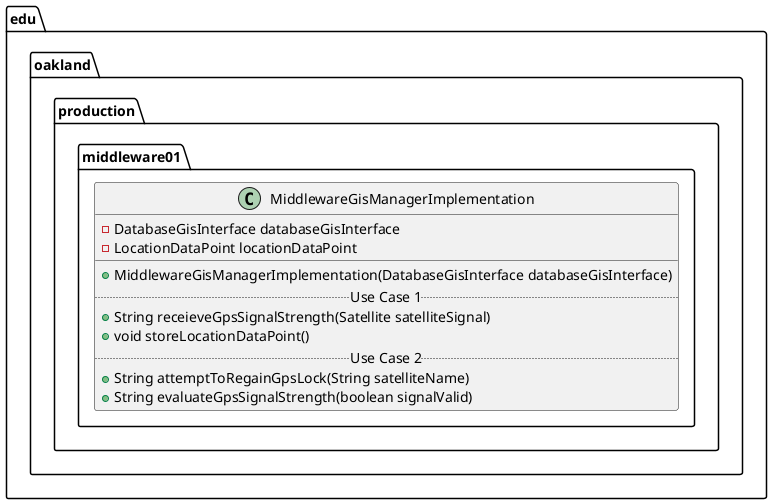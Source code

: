 @startuml MiddlewareGisManagerImplementation

package edu.oakland.production.middleware01 {
    class MiddlewareGisManagerImplementation {
        - DatabaseGisInterface databaseGisInterface
        - LocationDataPoint locationDataPoint
        __
        + MiddlewareGisManagerImplementation(DatabaseGisInterface databaseGisInterface)
        .. Use Case 1 ..
        + String receieveGpsSignalStrength(Satellite satelliteSignal)
        + void storeLocationDataPoint()
        .. Use Case 2 ..
        + String attemptToRegainGpsLock(String satelliteName)
        + String evaluateGpsSignalStrength(boolean signalValid)
    }
}

@enduml

